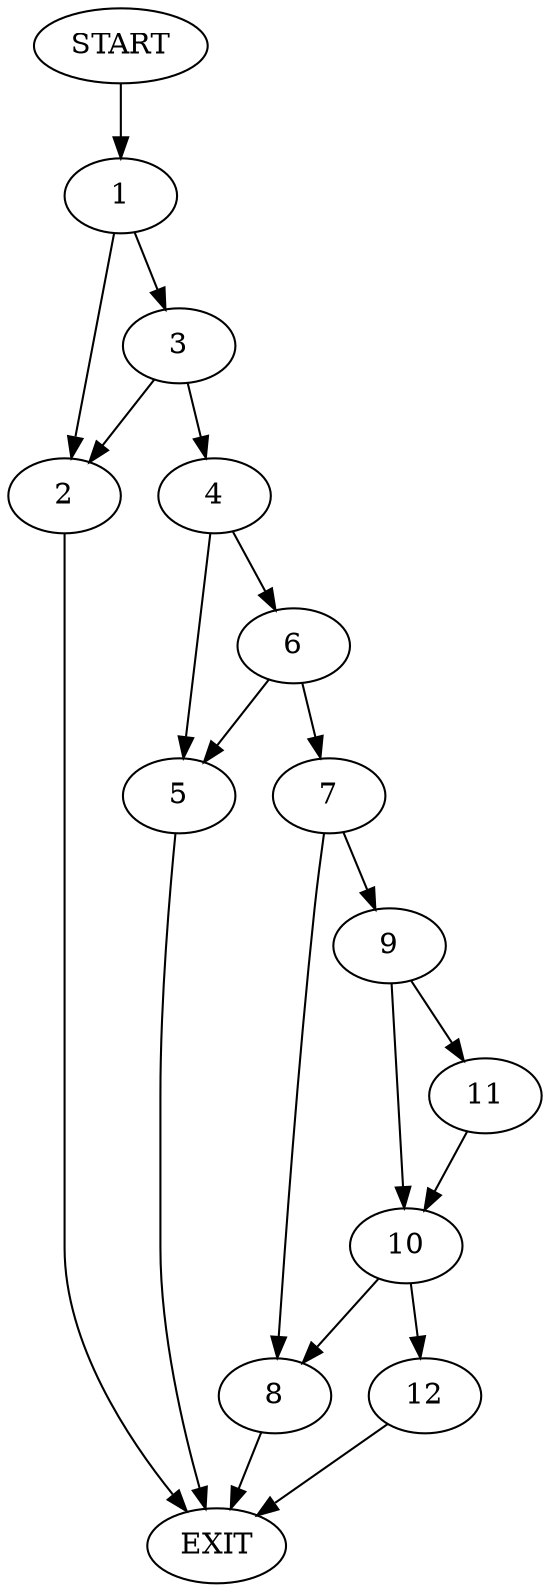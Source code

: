 digraph {
0 [label="START"]
13 [label="EXIT"]
0 -> 1
1 -> 2
1 -> 3
2 -> 13
3 -> 2
3 -> 4
4 -> 5
4 -> 6
6 -> 5
6 -> 7
5 -> 13
7 -> 8
7 -> 9
9 -> 10
9 -> 11
8 -> 13
11 -> 10
10 -> 8
10 -> 12
12 -> 13
}
